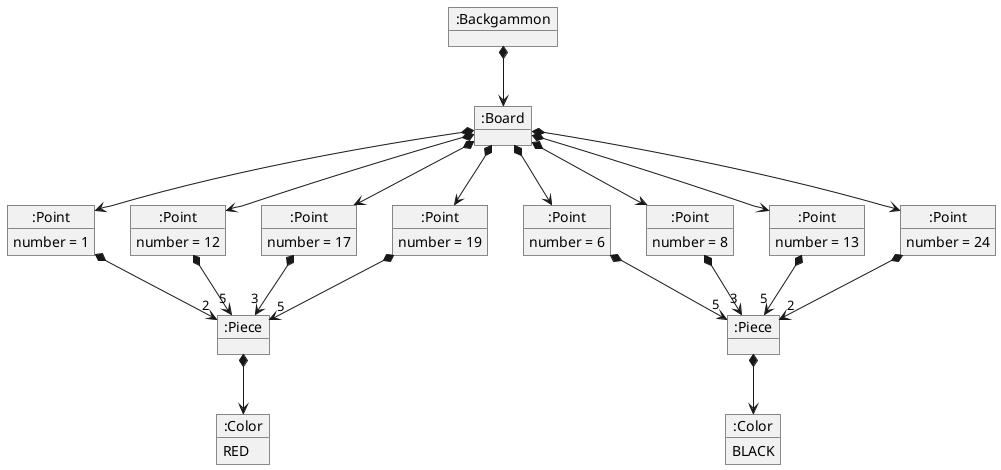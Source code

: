 @startuml

object ":Backgammon" as Backgammon

object ":Board" as Board

object ":Point" as Point1 {
    number = 1
}

object ":Point" as Point6 {
    number = 6
}

object ":Point" as Point8 {
    number = 8
}

object ":Point" as Point12 {
    number = 12
}

object ":Point" as Point13 {
    number = 13
}

object ":Point" as Point17 {
    number = 17
}

object ":Point" as Point19 {
    number = 19
}

object ":Point" as Point24 {
    number = 24
}

object ":Piece" as PieceBlack
object ":Piece" as PieceRed

object ":Color" as ColorBlack {
    BLACK
}

object ":Color" as ColorRed {
    RED
}

Backgammon *--> Board
Board *--> Point1
Board *--> Point6
Board *--> Point8
Board *--> Point12
Board *--> Point13
Board *--> Point17
Board *--> Point19
Board *--> Point24

Point1 *--> "2" PieceRed
Point6 *--> "5" PieceBlack
Point8 *--> "3" PieceBlack
Point12 *--> "5" PieceRed
Point13 *--> "5" PieceBlack
Point17 *--> "3" PieceRed
Point19 *--> "5" PieceRed
Point24 *--> "2" PieceBlack

PieceBlack *--> ColorBlack
PieceRed *--> ColorRed

@enduml
